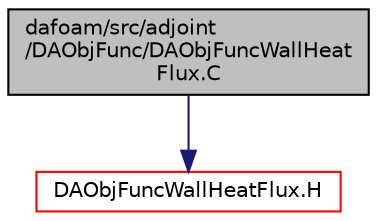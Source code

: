 digraph "dafoam/src/adjoint/DAObjFunc/DAObjFuncWallHeatFlux.C"
{
  bgcolor="transparent";
  edge [fontname="Helvetica",fontsize="10",labelfontname="Helvetica",labelfontsize="10"];
  node [fontname="Helvetica",fontsize="10",shape=record];
  Node0 [label="dafoam/src/adjoint\l/DAObjFunc/DAObjFuncWallHeat\lFlux.C",height=0.2,width=0.4,color="black", fillcolor="grey75", style="filled", fontcolor="black"];
  Node0 -> Node1 [color="midnightblue",fontsize="10",style="solid",fontname="Helvetica"];
  Node1 [label="DAObjFuncWallHeatFlux.H",height=0.2,width=0.4,color="red",URL="$DAObjFuncWallHeatFlux_8H.html"];
}
